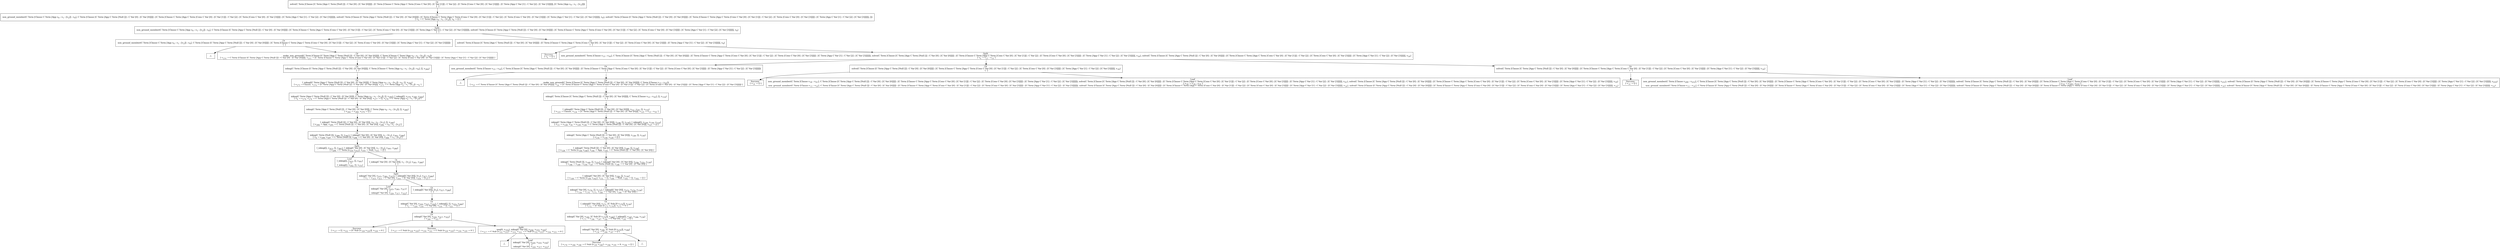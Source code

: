 digraph {
    graph [rankdir=TB
          ,bgcolor=transparent];
    node [shape=box
         ,fillcolor=white
         ,style=filled];
    0 [label=<Or <BR/> solve(C Term [Clause [C Term [App C Term [Null []] : C Var [0] : [C Var [0]]]]] : [C Term [Clause C Term [App C Term [Cons C Var [0] : [C Var [1]]] : C Var [2] : [C Term [Cons C Var [0] : [C Var [3]]]]] : [C Term [App C Var [1] : C Var [2] : [C Var [3]]]]]], [C Term [App v<SUB>0</SUB> : v<SUB>1</SUB> : [v<SUB>2</SUB>]]]) <BR/>  [  ] >];
    1 [label=<Or <BR/> non_ground_member(C Term [Clause C Term [App v<SUB>0</SUB> : v<SUB>1</SUB> : [v<SUB>2</SUB>]] : v<SUB>6</SUB>], C Term [Clause [C Term [App C Term [Null []] : C Var [0] : [C Var [0]]]]] : [C Term [Clause C Term [App C Term [Cons C Var [0] : [C Var [1]]] : C Var [2] : [C Term [Cons C Var [0] : [C Var [3]]]]] : [C Term [App C Var [1] : C Var [2] : [C Var [3]]]]]]), solve(C Term [Clause [C Term [App C Term [Null []] : C Var [0] : [C Var [0]]]]] : [C Term [Clause C Term [App C Term [Cons C Var [0] : [C Var [1]]] : C Var [2] : [C Term [Cons C Var [0] : [C Var [3]]]]] : [C Term [App C Var [1] : C Var [2] : [C Var [3]]]]]], v<SUB>6</SUB>), solve(C Term [Clause [C Term [App C Term [Null []] : C Var [0] : [C Var [0]]]]] : [C Term [Clause C Term [App C Term [Cons C Var [0] : [C Var [1]]] : C Var [2] : [C Term [Cons C Var [0] : [C Var [3]]]]] : [C Term [App C Var [1] : C Var [2] : [C Var [3]]]]]], []) <BR/>  [ v<SUB>3</SUB> &rarr; C Term [App v<SUB>0</SUB> : v<SUB>1</SUB> : [v<SUB>2</SUB>]], v<SUB>4</SUB> &rarr; [] ] >];
    2 [label=<Split <BR/> non_ground_member(C Term [Clause C Term [App v<SUB>0</SUB> : v<SUB>1</SUB> : [v<SUB>2</SUB>]] : v<SUB>6</SUB>], C Term [Clause [C Term [App C Term [Null []] : C Var [0] : [C Var [0]]]]] : [C Term [Clause C Term [App C Term [Cons C Var [0] : [C Var [1]]] : C Var [2] : [C Term [Cons C Var [0] : [C Var [3]]]]] : [C Term [App C Var [1] : C Var [2] : [C Var [3]]]]]]), solve(C Term [Clause [C Term [App C Term [Null []] : C Var [0] : [C Var [0]]]]] : [C Term [Clause C Term [App C Term [Cons C Var [0] : [C Var [1]]] : C Var [2] : [C Term [Cons C Var [0] : [C Var [3]]]]] : [C Term [App C Var [1] : C Var [2] : [C Var [3]]]]]], v<SUB>6</SUB>) <BR/>  [  ] >];
    3 [label=<Or <BR/> non_ground_member(C Term [Clause C Term [App v<SUB>0</SUB> : v<SUB>1</SUB> : [v<SUB>2</SUB>]] : v<SUB>6</SUB>], C Term [Clause [C Term [App C Term [Null []] : C Var [0] : [C Var [0]]]]] : [C Term [Clause C Term [App C Term [Cons C Var [0] : [C Var [1]]] : C Var [2] : [C Term [Cons C Var [0] : [C Var [3]]]]] : [C Term [App C Var [1] : C Var [2] : [C Var [3]]]]]]) <BR/>  [  ] >];
    4 [label=<Or <BR/> solve(C Term [Clause [C Term [App C Term [Null []] : C Var [0] : [C Var [0]]]]] : [C Term [Clause C Term [App C Term [Cons C Var [0] : [C Var [1]]] : C Var [2] : [C Term [Cons C Var [0] : [C Var [3]]]]] : [C Term [App C Var [1] : C Var [2] : [C Var [3]]]]]], v<SUB>6</SUB>) <BR/>  [  ] >];
    5 [label=<_|_>];
    6 [label=<Or <BR/> make_non_ground(C Term [Clause [C Term [App C Term [Null []] : C Var [0] : [C Var [0]]]]], C Term [Clause C Term [App v<SUB>0</SUB> : v<SUB>1</SUB> : [v<SUB>2</SUB>]] : v<SUB>6</SUB>]) <BR/>  [ v<SUB>214</SUB> &rarr; C Term [Clause [C Term [App C Term [Null []] : C Var [0] : [C Var [0]]]]], v<SUB>215</SUB> &rarr; [C Term [Clause C Term [App C Term [Cons C Var [0] : [C Var [1]]] : C Var [2] : [C Term [Cons C Var [0] : [C Var [3]]]]] : [C Term [App C Var [1] : C Var [2] : [C Var [3]]]]]] ] >];
    7 [label=<Or <BR/> mkng(C Term [Clause [C Term [App C Term [Null []] : C Var [0] : [C Var [0]]]]], C Term [Clause C Term [App v<SUB>0</SUB> : v<SUB>1</SUB> : [v<SUB>2</SUB>]] : v<SUB>6</SUB>], [], v<SUB>264</SUB>) <BR/>  [  ] >];
    8 [label=<Or <BR/> l_mkng([C Term [App C Term [Null []] : C Var [0] : [C Var [0]]]], C Term [App v<SUB>0</SUB> : v<SUB>1</SUB> : [v<SUB>2</SUB>]] : v<SUB>6</SUB>, [], v<SUB>264</SUB>) <BR/>  [ v<SUB>273</SUB> &rarr; Clause, v<SUB>274</SUB> &rarr; [C Term [App C Term [Null []] : C Var [0] : [C Var [0]]]], v<SUB>275</SUB> &rarr; C Term [App v<SUB>0</SUB> : v<SUB>1</SUB> : [v<SUB>2</SUB>]] : v<SUB>6</SUB> ] >];
    9 [label=<Or <BR/> mkng(C Term [App C Term [Null []] : C Var [0] : [C Var [0]]], C Term [App v<SUB>0</SUB> : v<SUB>1</SUB> : [v<SUB>2</SUB>]], [], v<SUB>280</SUB>), l_mkng([], v<SUB>279</SUB>, v<SUB>280</SUB>, v<SUB>264</SUB>) <BR/>  [ v<SUB>6</SUB> &rarr; v<SUB>279</SUB>, v<SUB>276</SUB> &rarr; C Term [App C Term [Null []] : C Var [0] : [C Var [0]]], v<SUB>277</SUB> &rarr; [], v<SUB>278</SUB> &rarr; C Term [App v<SUB>0</SUB> : v<SUB>1</SUB> : [v<SUB>2</SUB>]] ] >];
    10 [label=<Or <BR/> mkng(C Term [App C Term [Null []] : C Var [0] : [C Var [0]]], C Term [App v<SUB>0</SUB> : v<SUB>1</SUB> : [v<SUB>2</SUB>]], [], v<SUB>280</SUB>) <BR/>  [ v<SUB>264</SUB> &rarr; v<SUB>280</SUB>, v<SUB>279</SUB> &rarr; [] ] >];
    11 [label=<Or <BR/> l_mkng(C Term [Null []] : C Var [0] : [C Var [0]], v<SUB>0</SUB> : v<SUB>1</SUB> : [v<SUB>2</SUB>], [], v<SUB>280</SUB>) <BR/>  [ v<SUB>294</SUB> &rarr; App, v<SUB>295</SUB> &rarr; C Term [Null []] : C Var [0] : [C Var [0]], v<SUB>296</SUB> &rarr; v<SUB>0</SUB> : v<SUB>1</SUB> : [v<SUB>2</SUB>] ] >];
    12 [label=<Or <BR/> mkng(C Term [Null []], v<SUB>299</SUB>, [], v<SUB>301</SUB>), l_mkng(C Var [0] : [C Var [0]], v<SUB>1</SUB> : [v<SUB>2</SUB>], v<SUB>301</SUB>, v<SUB>280</SUB>) <BR/>  [ v<SUB>0</SUB> &rarr; v<SUB>299</SUB>, v<SUB>297</SUB> &rarr; C Term [Null []], v<SUB>298</SUB> &rarr; C Var [0] : [C Var [0]], v<SUB>300</SUB> &rarr; v<SUB>1</SUB> : [v<SUB>2</SUB>] ] >];
    13 [label=<Split <BR/> l_mkng([], v<SUB>312</SUB>, [], v<SUB>301</SUB>), l_mkng(C Var [0] : [C Var [0]], v<SUB>1</SUB> : [v<SUB>2</SUB>], v<SUB>301</SUB>, v<SUB>280</SUB>) <BR/>  [ v<SUB>299</SUB> &rarr; C Term [v<SUB>310</SUB> v<SUB>312</SUB>], v<SUB>310</SUB> &rarr; Null, v<SUB>311</SUB> &rarr; [] ] >];
    14 [label=<Leaf <BR/> l_mkng([], v<SUB>312</SUB>, [], v<SUB>301</SUB>) <BR/>  [  ]  <BR/> l_mkng([], v<SUB>162</SUB>, [], v<SUB>151</SUB>)>];
    15 [label=<Or <BR/> l_mkng(C Var [0] : [C Var [0]], v<SUB>1</SUB> : [v<SUB>2</SUB>], v<SUB>301</SUB>, v<SUB>280</SUB>) <BR/>  [  ] >];
    16 [label=<Split <BR/> mkng(C Var [0], v<SUB>315</SUB>, v<SUB>301</SUB>, v<SUB>317</SUB>), l_mkng([C Var [0]], [v<SUB>2</SUB>], v<SUB>317</SUB>, v<SUB>280</SUB>) <BR/>  [ v<SUB>1</SUB> &rarr; v<SUB>315</SUB>, v<SUB>313</SUB> &rarr; C Var [0], v<SUB>314</SUB> &rarr; [C Var [0]], v<SUB>316</SUB> &rarr; [v<SUB>2</SUB>] ] >];
    17 [label=<Leaf <BR/> mkng(C Var [0], v<SUB>315</SUB>, v<SUB>301</SUB>, v<SUB>317</SUB>) <BR/>  [  ]  <BR/> mkng(C Var [0], v<SUB>320</SUB>, v<SUB>317</SUB>, v<SUB>322</SUB>)>];
    18 [label=<Or <BR/> l_mkng([C Var [0]], [v<SUB>2</SUB>], v<SUB>317</SUB>, v<SUB>280</SUB>) <BR/>  [  ] >];
    19 [label=<Or <BR/> mkng(C Var [0], v<SUB>320</SUB>, v<SUB>317</SUB>, v<SUB>322</SUB>), l_mkng([], [], v<SUB>322</SUB>, v<SUB>280</SUB>) <BR/>  [ v<SUB>2</SUB> &rarr; v<SUB>320</SUB>, v<SUB>318</SUB> &rarr; C Var [0], v<SUB>319</SUB> &rarr; [], v<SUB>321</SUB> &rarr; [] ] >];
    20 [label=<Or <BR/> mkng(C Var [0], v<SUB>320</SUB>, v<SUB>317</SUB>, v<SUB>322</SUB>) <BR/>  [ v<SUB>280</SUB> &rarr; v<SUB>322</SUB> ] >];
    21 [label=<Success <BR/>  [ v<SUB>317</SUB> &rarr; [], v<SUB>322</SUB> &rarr; [C Sub [v<SUB>328</SUB> v<SUB>320</SUB>]], v<SUB>328</SUB> &rarr; 0 ] >];
    22 [label=<Success <BR/>  [ v<SUB>317</SUB> &rarr; C Sub [v<SUB>329</SUB> v<SUB>320</SUB>] : v<SUB>330</SUB>, v<SUB>322</SUB> &rarr; C Sub [v<SUB>329</SUB> v<SUB>320</SUB>] : v<SUB>330</SUB>, v<SUB>329</SUB> &rarr; 0 ] >];
    23 [label=<Split <BR/> neq(0, v<SUB>332</SUB>), mkng(C Var [0], v<SUB>320</SUB>, v<SUB>333</SUB>, v<SUB>334</SUB>) <BR/>  [ v<SUB>317</SUB> &rarr; C Sub [v<SUB>332</SUB> v<SUB>335</SUB>] : v<SUB>333</SUB>, v<SUB>322</SUB> &rarr; C Sub [v<SUB>332</SUB> v<SUB>335</SUB>] : v<SUB>334</SUB>, v<SUB>331</SUB> &rarr; 0 ] >];
    24 [label=<_|_>];
    25 [label=<Leaf <BR/> mkng(C Var [0], v<SUB>320</SUB>, v<SUB>333</SUB>, v<SUB>334</SUB>) <BR/>  [  ]  <BR/> mkng(C Var [0], v<SUB>320</SUB>, v<SUB>317</SUB>, v<SUB>322</SUB>)>];
    26 [label=<Success <BR/>  [ v<SUB>6</SUB> &rarr; [] ] >];
    27 [label=<Split <BR/> non_ground_member(C Term [Clause v<SUB>13</SUB> : v<SUB>16</SUB>], C Term [Clause [C Term [App C Term [Null []] : C Var [0] : [C Var [0]]]]] : [C Term [Clause C Term [App C Term [Cons C Var [0] : [C Var [1]]] : C Var [2] : [C Term [Cons C Var [0] : [C Var [3]]]]] : [C Term [App C Var [1] : C Var [2] : [C Var [3]]]]]]), solve(C Term [Clause [C Term [App C Term [Null []] : C Var [0] : [C Var [0]]]]] : [C Term [Clause C Term [App C Term [Cons C Var [0] : [C Var [1]]] : C Var [2] : [C Term [Cons C Var [0] : [C Var [3]]]]] : [C Term [App C Var [1] : C Var [2] : [C Var [3]]]]]], v<SUB>16</SUB>), solve(C Term [Clause [C Term [App C Term [Null []] : C Var [0] : [C Var [0]]]]] : [C Term [Clause C Term [App C Term [Cons C Var [0] : [C Var [1]]] : C Var [2] : [C Term [Cons C Var [0] : [C Var [3]]]]] : [C Term [App C Var [1] : C Var [2] : [C Var [3]]]]]], v<SUB>14</SUB>) <BR/>  [ v<SUB>6</SUB> &rarr; v<SUB>13</SUB> : v<SUB>14</SUB> ] >];
    28 [label=<Or <BR/> non_ground_member(C Term [Clause v<SUB>13</SUB> : v<SUB>16</SUB>], C Term [Clause [C Term [App C Term [Null []] : C Var [0] : [C Var [0]]]]] : [C Term [Clause C Term [App C Term [Cons C Var [0] : [C Var [1]]] : C Var [2] : [C Term [Cons C Var [0] : [C Var [3]]]]] : [C Term [App C Var [1] : C Var [2] : [C Var [3]]]]]]) <BR/>  [  ] >];
    29 [label=<Or <BR/> solve(C Term [Clause [C Term [App C Term [Null []] : C Var [0] : [C Var [0]]]]] : [C Term [Clause C Term [App C Term [Cons C Var [0] : [C Var [1]]] : C Var [2] : [C Term [Cons C Var [0] : [C Var [3]]]]] : [C Term [App C Var [1] : C Var [2] : [C Var [3]]]]]], v<SUB>16</SUB>) <BR/>  [  ] >];
    30 [label=<Or <BR/> solve(C Term [Clause [C Term [App C Term [Null []] : C Var [0] : [C Var [0]]]]] : [C Term [Clause C Term [App C Term [Cons C Var [0] : [C Var [1]]] : C Var [2] : [C Term [Cons C Var [0] : [C Var [3]]]]] : [C Term [App C Var [1] : C Var [2] : [C Var [3]]]]]], v<SUB>14</SUB>) <BR/>  [  ] >];
    31 [label=<_|_>];
    32 [label=<Or <BR/> make_non_ground(C Term [Clause [C Term [App C Term [Null []] : C Var [0] : [C Var [0]]]]], C Term [Clause v<SUB>13</SUB> : v<SUB>16</SUB>]) <BR/>  [ v<SUB>23</SUB> &rarr; C Term [Clause [C Term [App C Term [Null []] : C Var [0] : [C Var [0]]]]], v<SUB>24</SUB> &rarr; [C Term [Clause C Term [App C Term [Cons C Var [0] : [C Var [1]]] : C Var [2] : [C Term [Cons C Var [0] : [C Var [3]]]]] : [C Term [App C Var [1] : C Var [2] : [C Var [3]]]]]] ] >];
    33 [label=<Or <BR/> mkng(C Term [Clause [C Term [App C Term [Null []] : C Var [0] : [C Var [0]]]]], C Term [Clause v<SUB>13</SUB> : v<SUB>16</SUB>], [], v<SUB>114</SUB>) <BR/>  [  ] >];
    34 [label=<Or <BR/> l_mkng([C Term [App C Term [Null []] : C Var [0] : [C Var [0]]]], v<SUB>13</SUB> : v<SUB>16</SUB>, [], v<SUB>114</SUB>) <BR/>  [ v<SUB>123</SUB> &rarr; Clause, v<SUB>124</SUB> &rarr; [C Term [App C Term [Null []] : C Var [0] : [C Var [0]]]], v<SUB>125</SUB> &rarr; v<SUB>13</SUB> : v<SUB>16</SUB> ] >];
    35 [label=<Or <BR/> mkng(C Term [App C Term [Null []] : C Var [0] : [C Var [0]]], v<SUB>128</SUB>, [], v<SUB>130</SUB>), l_mkng([], v<SUB>129</SUB>, v<SUB>130</SUB>, v<SUB>114</SUB>) <BR/>  [ v<SUB>13</SUB> &rarr; v<SUB>128</SUB>, v<SUB>16</SUB> &rarr; v<SUB>129</SUB>, v<SUB>126</SUB> &rarr; C Term [App C Term [Null []] : C Var [0] : [C Var [0]]], v<SUB>127</SUB> &rarr; [] ] >];
    36 [label=<Or <BR/> mkng(C Term [App C Term [Null []] : C Var [0] : [C Var [0]]], v<SUB>128</SUB>, [], v<SUB>130</SUB>) <BR/>  [ v<SUB>114</SUB> &rarr; v<SUB>130</SUB>, v<SUB>129</SUB> &rarr; [] ] >];
    37 [label=<Or <BR/> l_mkng(C Term [Null []] : C Var [0] : [C Var [0]], v<SUB>146</SUB>, [], v<SUB>130</SUB>) <BR/>  [ v<SUB>128</SUB> &rarr; C Term [v<SUB>144</SUB> v<SUB>146</SUB>], v<SUB>144</SUB> &rarr; App, v<SUB>145</SUB> &rarr; C Term [Null []] : C Var [0] : [C Var [0]] ] >];
    38 [label=<Or <BR/> mkng(C Term [Null []], v<SUB>149</SUB>, [], v<SUB>151</SUB>), l_mkng(C Var [0] : [C Var [0]], v<SUB>150</SUB>, v<SUB>151</SUB>, v<SUB>130</SUB>) <BR/>  [ v<SUB>146</SUB> &rarr; v<SUB>149</SUB> : v<SUB>150</SUB>, v<SUB>147</SUB> &rarr; C Term [Null []], v<SUB>148</SUB> &rarr; C Var [0] : [C Var [0]] ] >];
    39 [label=<Or <BR/> l_mkng(C Var [0] : [C Var [0]], v<SUB>150</SUB>, [], v<SUB>130</SUB>) <BR/>  [ v<SUB>149</SUB> &rarr; C Term [v<SUB>160</SUB> v<SUB>162</SUB>], v<SUB>151</SUB> &rarr; [], v<SUB>160</SUB> &rarr; Null, v<SUB>161</SUB> &rarr; [], v<SUB>162</SUB> &rarr; [] ] >];
    40 [label=<Or <BR/> mkng(C Var [0], v<SUB>170</SUB>, [], v<SUB>172</SUB>), l_mkng([C Var [0]], v<SUB>171</SUB>, v<SUB>172</SUB>, v<SUB>130</SUB>) <BR/>  [ v<SUB>150</SUB> &rarr; v<SUB>170</SUB> : v<SUB>171</SUB>, v<SUB>168</SUB> &rarr; C Var [0], v<SUB>169</SUB> &rarr; [C Var [0]] ] >];
    41 [label=<Or <BR/> l_mkng([C Var [0]], v<SUB>171</SUB>, [C Sub [0 v<SUB>170</SUB>]], v<SUB>130</SUB>) <BR/>  [ v<SUB>172</SUB> &rarr; [C Sub [v<SUB>173</SUB> v<SUB>170</SUB>]], v<SUB>173</SUB> &rarr; 0 ] >];
    42 [label=<Or <BR/> mkng(C Var [0], v<SUB>186</SUB>, [C Sub [0 v<SUB>170</SUB>]], v<SUB>188</SUB>), l_mkng([], v<SUB>187</SUB>, v<SUB>188</SUB>, v<SUB>130</SUB>) <BR/>  [ v<SUB>171</SUB> &rarr; v<SUB>186</SUB> : v<SUB>187</SUB>, v<SUB>184</SUB> &rarr; C Var [0], v<SUB>185</SUB> &rarr; [] ] >];
    43 [label=<Or <BR/> mkng(C Var [0], v<SUB>186</SUB>, [C Sub [0 v<SUB>170</SUB>]], v<SUB>188</SUB>) <BR/>  [ v<SUB>130</SUB> &rarr; v<SUB>188</SUB>, v<SUB>187</SUB> &rarr; [] ] >];
    44 [label=<Success <BR/>  [ v<SUB>170</SUB> &rarr; v<SUB>186</SUB>, v<SUB>188</SUB> &rarr; C Sub [v<SUB>195</SUB> v<SUB>186</SUB>] : v<SUB>196</SUB>, v<SUB>195</SUB> &rarr; 0, v<SUB>196</SUB> &rarr; [] ] >];
    45 [label=<_|_>];
    46 [label=<Success <BR/>  [ v<SUB>16</SUB> &rarr; [] ] >];
    47 [label=<Leaf <BR/> non_ground_member(C Term [Clause v<SUB>18</SUB> : v<SUB>21</SUB>], C Term [Clause [C Term [App C Term [Null []] : C Var [0] : [C Var [0]]]]] : [C Term [Clause C Term [App C Term [Cons C Var [0] : [C Var [1]]] : C Var [2] : [C Term [Cons C Var [0] : [C Var [3]]]]] : [C Term [App C Var [1] : C Var [2] : [C Var [3]]]]]]), solve(C Term [Clause [C Term [App C Term [Null []] : C Var [0] : [C Var [0]]]]] : [C Term [Clause C Term [App C Term [Cons C Var [0] : [C Var [1]]] : C Var [2] : [C Term [Cons C Var [0] : [C Var [3]]]]] : [C Term [App C Var [1] : C Var [2] : [C Var [3]]]]]], v<SUB>21</SUB>), solve(C Term [Clause [C Term [App C Term [Null []] : C Var [0] : [C Var [0]]]]] : [C Term [Clause C Term [App C Term [Cons C Var [0] : [C Var [1]]] : C Var [2] : [C Term [Cons C Var [0] : [C Var [3]]]]] : [C Term [App C Var [1] : C Var [2] : [C Var [3]]]]]], v<SUB>19</SUB>) <BR/>  [ v<SUB>16</SUB> &rarr; v<SUB>18</SUB> : v<SUB>19</SUB> ]  <BR/> non_ground_member(C Term [Clause v<SUB>13</SUB> : v<SUB>16</SUB>], C Term [Clause [C Term [App C Term [Null []] : C Var [0] : [C Var [0]]]]] : [C Term [Clause C Term [App C Term [Cons C Var [0] : [C Var [1]]] : C Var [2] : [C Term [Cons C Var [0] : [C Var [3]]]]] : [C Term [App C Var [1] : C Var [2] : [C Var [3]]]]]]), solve(C Term [Clause [C Term [App C Term [Null []] : C Var [0] : [C Var [0]]]]] : [C Term [Clause C Term [App C Term [Cons C Var [0] : [C Var [1]]] : C Var [2] : [C Term [Cons C Var [0] : [C Var [3]]]]] : [C Term [App C Var [1] : C Var [2] : [C Var [3]]]]]], v<SUB>16</SUB>), solve(C Term [Clause [C Term [App C Term [Null []] : C Var [0] : [C Var [0]]]]] : [C Term [Clause C Term [App C Term [Cons C Var [0] : [C Var [1]]] : C Var [2] : [C Term [Cons C Var [0] : [C Var [3]]]]] : [C Term [App C Var [1] : C Var [2] : [C Var [3]]]]]], v<SUB>14</SUB>)>];
    48 [label=<Success <BR/>  [ v<SUB>14</SUB> &rarr; [] ] >];
    49 [label=<Leaf <BR/> non_ground_member(C Term [Clause v<SUB>209</SUB> : v<SUB>212</SUB>], C Term [Clause [C Term [App C Term [Null []] : C Var [0] : [C Var [0]]]]] : [C Term [Clause C Term [App C Term [Cons C Var [0] : [C Var [1]]] : C Var [2] : [C Term [Cons C Var [0] : [C Var [3]]]]] : [C Term [App C Var [1] : C Var [2] : [C Var [3]]]]]]), solve(C Term [Clause [C Term [App C Term [Null []] : C Var [0] : [C Var [0]]]]] : [C Term [Clause C Term [App C Term [Cons C Var [0] : [C Var [1]]] : C Var [2] : [C Term [Cons C Var [0] : [C Var [3]]]]] : [C Term [App C Var [1] : C Var [2] : [C Var [3]]]]]], v<SUB>212</SUB>), solve(C Term [Clause [C Term [App C Term [Null []] : C Var [0] : [C Var [0]]]]] : [C Term [Clause C Term [App C Term [Cons C Var [0] : [C Var [1]]] : C Var [2] : [C Term [Cons C Var [0] : [C Var [3]]]]] : [C Term [App C Var [1] : C Var [2] : [C Var [3]]]]]], v<SUB>210</SUB>) <BR/>  [ v<SUB>14</SUB> &rarr; v<SUB>209</SUB> : v<SUB>210</SUB> ]  <BR/> non_ground_member(C Term [Clause v<SUB>13</SUB> : v<SUB>16</SUB>], C Term [Clause [C Term [App C Term [Null []] : C Var [0] : [C Var [0]]]]] : [C Term [Clause C Term [App C Term [Cons C Var [0] : [C Var [1]]] : C Var [2] : [C Term [Cons C Var [0] : [C Var [3]]]]] : [C Term [App C Var [1] : C Var [2] : [C Var [3]]]]]]), solve(C Term [Clause [C Term [App C Term [Null []] : C Var [0] : [C Var [0]]]]] : [C Term [Clause C Term [App C Term [Cons C Var [0] : [C Var [1]]] : C Var [2] : [C Term [Cons C Var [0] : [C Var [3]]]]] : [C Term [App C Var [1] : C Var [2] : [C Var [3]]]]]], v<SUB>16</SUB>), solve(C Term [Clause [C Term [App C Term [Null []] : C Var [0] : [C Var [0]]]]] : [C Term [Clause C Term [App C Term [Cons C Var [0] : [C Var [1]]] : C Var [2] : [C Term [Cons C Var [0] : [C Var [3]]]]] : [C Term [App C Var [1] : C Var [2] : [C Var [3]]]]]], v<SUB>14</SUB>)>];
    0 -> 1 [label=""];
    1 -> 2 [label=""];
    2 -> 3 [label=""];
    2 -> 4 [label=""];
    3 -> 5 [label=""];
    3 -> 6 [label=""];
    4 -> 26 [label=""];
    4 -> 27 [label=""];
    6 -> 7 [label=""];
    7 -> 8 [label=""];
    8 -> 9 [label=""];
    9 -> 10 [label=""];
    10 -> 11 [label=""];
    11 -> 12 [label=""];
    12 -> 13 [label=""];
    13 -> 14 [label=""];
    13 -> 15 [label=""];
    15 -> 16 [label=""];
    16 -> 17 [label=""];
    16 -> 18 [label=""];
    18 -> 19 [label=""];
    19 -> 20 [label=""];
    20 -> 21 [label=""];
    20 -> 22 [label=""];
    20 -> 23 [label=""];
    23 -> 24 [label=""];
    23 -> 25 [label=""];
    27 -> 28 [label=""];
    27 -> 29 [label=""];
    27 -> 30 [label=""];
    28 -> 31 [label=""];
    28 -> 32 [label=""];
    29 -> 46 [label=""];
    29 -> 47 [label=""];
    30 -> 48 [label=""];
    30 -> 49 [label=""];
    32 -> 33 [label=""];
    33 -> 34 [label=""];
    34 -> 35 [label=""];
    35 -> 36 [label=""];
    36 -> 37 [label=""];
    37 -> 38 [label=""];
    38 -> 39 [label=""];
    39 -> 40 [label=""];
    40 -> 41 [label=""];
    41 -> 42 [label=""];
    42 -> 43 [label=""];
    43 -> 44 [label=""];
    43 -> 45 [label=""];
}